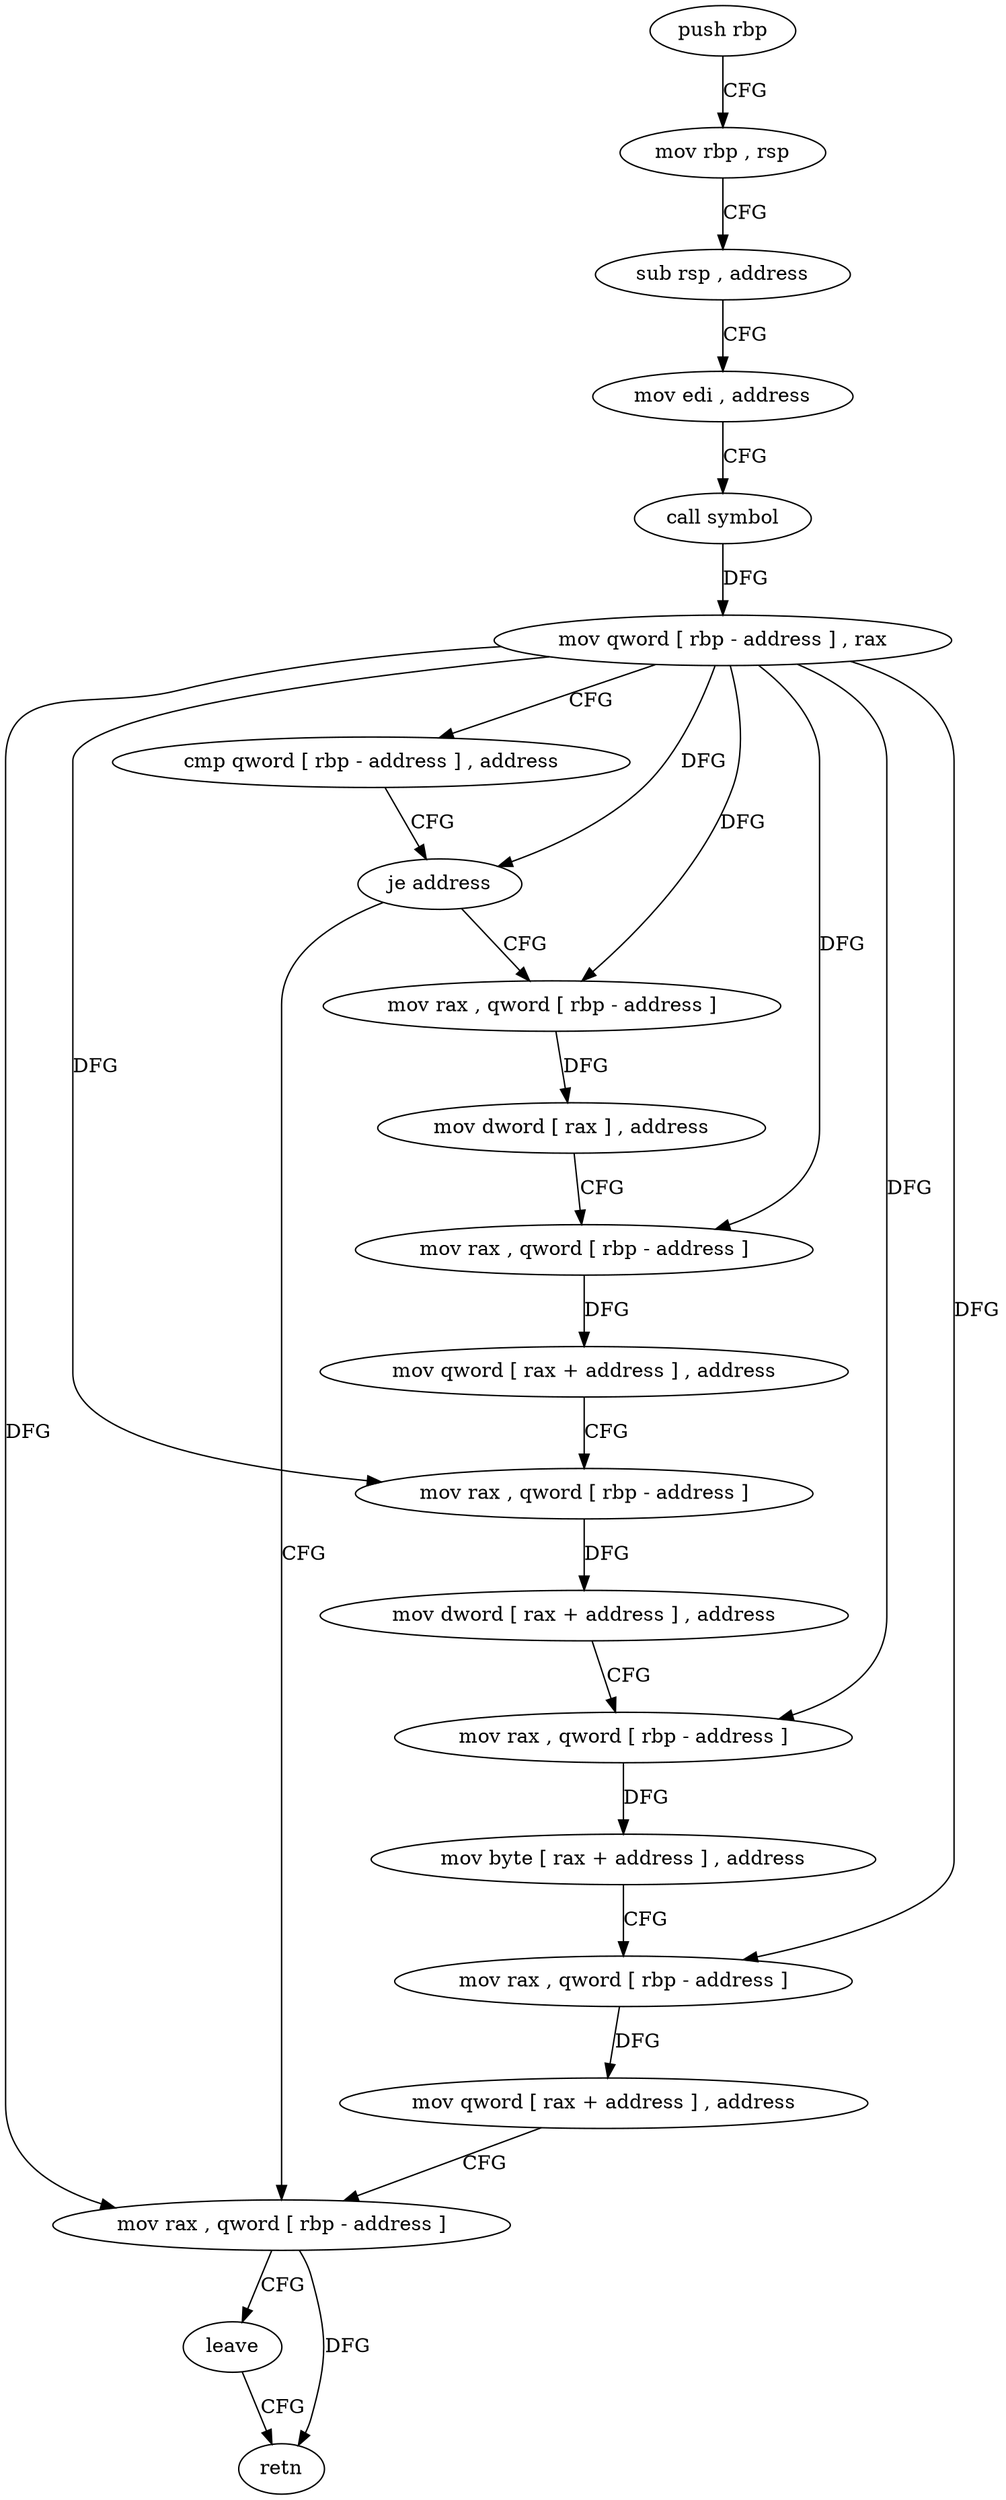 digraph "func" {
"138378" [label = "push rbp" ]
"138379" [label = "mov rbp , rsp" ]
"138382" [label = "sub rsp , address" ]
"138386" [label = "mov edi , address" ]
"138391" [label = "call symbol" ]
"138396" [label = "mov qword [ rbp - address ] , rax" ]
"138400" [label = "cmp qword [ rbp - address ] , address" ]
"138405" [label = "je address" ]
"138460" [label = "mov rax , qword [ rbp - address ]" ]
"138407" [label = "mov rax , qword [ rbp - address ]" ]
"138464" [label = "leave" ]
"138465" [label = "retn" ]
"138411" [label = "mov dword [ rax ] , address" ]
"138417" [label = "mov rax , qword [ rbp - address ]" ]
"138421" [label = "mov qword [ rax + address ] , address" ]
"138429" [label = "mov rax , qword [ rbp - address ]" ]
"138433" [label = "mov dword [ rax + address ] , address" ]
"138440" [label = "mov rax , qword [ rbp - address ]" ]
"138444" [label = "mov byte [ rax + address ] , address" ]
"138448" [label = "mov rax , qword [ rbp - address ]" ]
"138452" [label = "mov qword [ rax + address ] , address" ]
"138378" -> "138379" [ label = "CFG" ]
"138379" -> "138382" [ label = "CFG" ]
"138382" -> "138386" [ label = "CFG" ]
"138386" -> "138391" [ label = "CFG" ]
"138391" -> "138396" [ label = "DFG" ]
"138396" -> "138400" [ label = "CFG" ]
"138396" -> "138405" [ label = "DFG" ]
"138396" -> "138460" [ label = "DFG" ]
"138396" -> "138407" [ label = "DFG" ]
"138396" -> "138417" [ label = "DFG" ]
"138396" -> "138429" [ label = "DFG" ]
"138396" -> "138440" [ label = "DFG" ]
"138396" -> "138448" [ label = "DFG" ]
"138400" -> "138405" [ label = "CFG" ]
"138405" -> "138460" [ label = "CFG" ]
"138405" -> "138407" [ label = "CFG" ]
"138460" -> "138464" [ label = "CFG" ]
"138460" -> "138465" [ label = "DFG" ]
"138407" -> "138411" [ label = "DFG" ]
"138464" -> "138465" [ label = "CFG" ]
"138411" -> "138417" [ label = "CFG" ]
"138417" -> "138421" [ label = "DFG" ]
"138421" -> "138429" [ label = "CFG" ]
"138429" -> "138433" [ label = "DFG" ]
"138433" -> "138440" [ label = "CFG" ]
"138440" -> "138444" [ label = "DFG" ]
"138444" -> "138448" [ label = "CFG" ]
"138448" -> "138452" [ label = "DFG" ]
"138452" -> "138460" [ label = "CFG" ]
}
